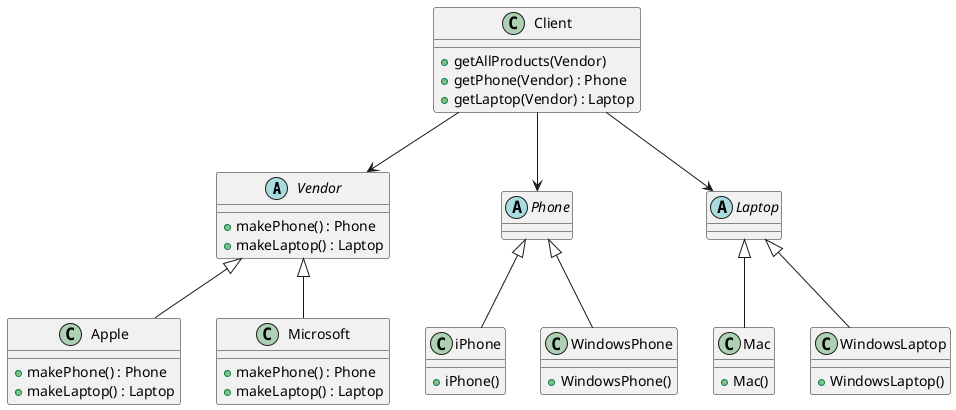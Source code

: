 @startuml
abstract class Vendor {
   +makePhone() : Phone
   +makeLaptop() : Laptop
}

class Apple {
   +makePhone() : Phone
   +makeLaptop() : Laptop
}

class Microsoft {
   +makePhone() : Phone  
   +makeLaptop() : Laptop 
}

abstract class Phone {
}

class iPhone {
    +iPhone()
}
class WindowsPhone {
    +WindowsPhone()
}

abstract class Laptop {
}

class Mac {
    +Mac()
}

class WindowsLaptop {
    +WindowsLaptop()
}

class Client {
    +getAllProducts(Vendor)
    +getPhone(Vendor) : Phone
    +getLaptop(Vendor) : Laptop 
}

Vendor <|-- Apple
Vendor <|-- Microsoft
Phone <|-- iPhone
Phone <|-- WindowsPhone
Laptop <|-- Mac
Laptop <|-- WindowsLaptop

Client --> Vendor
Client --> Phone
Client --> Laptop

/'
Apple ..>iPhone
Apple ..>Mac
Microsoft ..>WindowsPhone
Microsoft ..>WindowsLaptop
'/
@enduml
